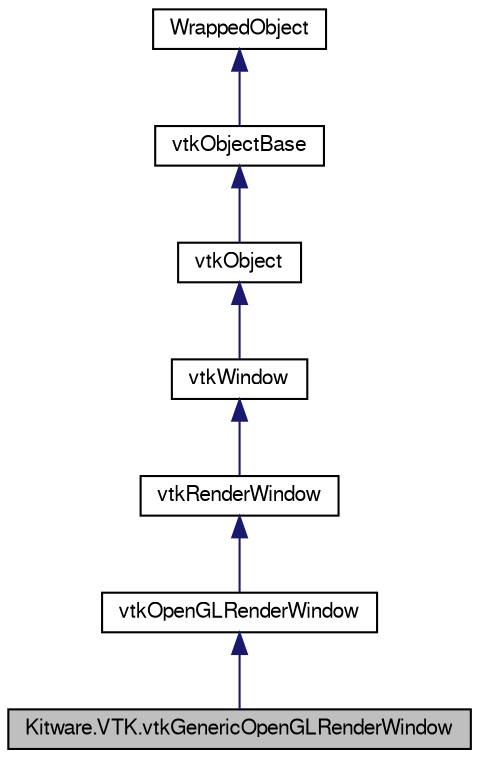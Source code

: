 digraph G
{
  bgcolor="transparent";
  edge [fontname="FreeSans",fontsize="10",labelfontname="FreeSans",labelfontsize="10"];
  node [fontname="FreeSans",fontsize="10",shape=record];
  Node1 [label="Kitware.VTK.vtkGenericOpenGLRenderWindow",height=0.2,width=0.4,color="black", fillcolor="grey75", style="filled" fontcolor="black"];
  Node2 -> Node1 [dir="back",color="midnightblue",fontsize="10",style="solid",fontname="FreeSans"];
  Node2 [label="vtkOpenGLRenderWindow",height=0.2,width=0.4,color="black",URL="$class_kitware_1_1_v_t_k_1_1vtk_open_g_l_render_window.html",tooltip="vtkOpenGLRenderWindow - OpenGL rendering window"];
  Node3 -> Node2 [dir="back",color="midnightblue",fontsize="10",style="solid",fontname="FreeSans"];
  Node3 [label="vtkRenderWindow",height=0.2,width=0.4,color="black",URL="$class_kitware_1_1_v_t_k_1_1vtk_render_window.html",tooltip="vtkRenderWindow - create a window for renderers to draw into"];
  Node4 -> Node3 [dir="back",color="midnightblue",fontsize="10",style="solid",fontname="FreeSans"];
  Node4 [label="vtkWindow",height=0.2,width=0.4,color="black",URL="$class_kitware_1_1_v_t_k_1_1vtk_window.html",tooltip="vtkWindow - window superclass for vtkRenderWindow"];
  Node5 -> Node4 [dir="back",color="midnightblue",fontsize="10",style="solid",fontname="FreeSans"];
  Node5 [label="vtkObject",height=0.2,width=0.4,color="black",URL="$class_kitware_1_1_v_t_k_1_1vtk_object.html",tooltip="vtkObject - abstract base class for most VTK objects"];
  Node6 -> Node5 [dir="back",color="midnightblue",fontsize="10",style="solid",fontname="FreeSans"];
  Node6 [label="vtkObjectBase",height=0.2,width=0.4,color="black",URL="$class_kitware_1_1_v_t_k_1_1vtk_object_base.html",tooltip="vtkObjectBase - abstract base class for most VTK objects"];
  Node7 -> Node6 [dir="back",color="midnightblue",fontsize="10",style="solid",fontname="FreeSans"];
  Node7 [label="WrappedObject",height=0.2,width=0.4,color="black",URL="$class_kitware_1_1_v_t_k_1_1_wrapped_object.html",tooltip="Base class for all the mummy wrapped classes in Kitware.VTK."];
}
